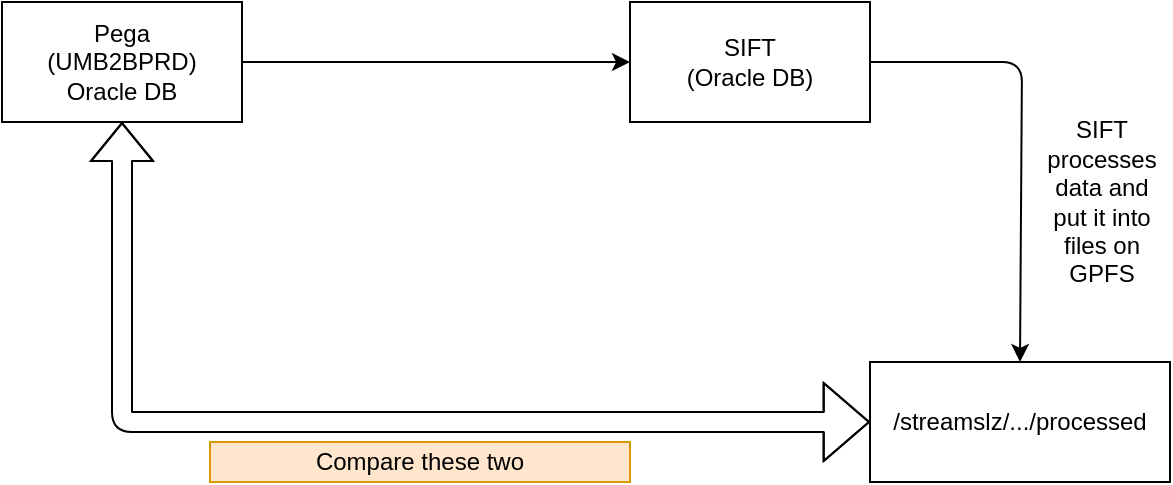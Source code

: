 <mxfile version="14.5.1" type="github">
  <diagram id="7p46W-EN9GYlPAzoYcba" name="Page-1">
    <mxGraphModel dx="844" dy="598" grid="1" gridSize="10" guides="1" tooltips="1" connect="1" arrows="1" fold="1" page="1" pageScale="1" pageWidth="827" pageHeight="1169" math="0" shadow="0">
      <root>
        <mxCell id="0" />
        <mxCell id="1" parent="0" />
        <mxCell id="sO5AbAzET7fi1nhG9wPH-1" value="Pega&lt;br&gt;(UMB2BPRD)&lt;br&gt;Oracle DB" style="rounded=0;whiteSpace=wrap;html=1;" vertex="1" parent="1">
          <mxGeometry x="40" y="80" width="120" height="60" as="geometry" />
        </mxCell>
        <mxCell id="sO5AbAzET7fi1nhG9wPH-2" value="SIFT&lt;br&gt;(Oracle DB)" style="rounded=0;whiteSpace=wrap;html=1;" vertex="1" parent="1">
          <mxGeometry x="354" y="80" width="120" height="60" as="geometry" />
        </mxCell>
        <mxCell id="sO5AbAzET7fi1nhG9wPH-3" value="" style="endArrow=classic;html=1;entryX=0;entryY=0.5;entryDx=0;entryDy=0;" edge="1" parent="1" source="sO5AbAzET7fi1nhG9wPH-1" target="sO5AbAzET7fi1nhG9wPH-2">
          <mxGeometry width="50" height="50" relative="1" as="geometry">
            <mxPoint x="160" y="120" as="sourcePoint" />
            <mxPoint x="210" y="70" as="targetPoint" />
          </mxGeometry>
        </mxCell>
        <mxCell id="sO5AbAzET7fi1nhG9wPH-4" value="" style="endArrow=classic;html=1;exitX=1;exitY=0.5;exitDx=0;exitDy=0;entryX=0.5;entryY=0;entryDx=0;entryDy=0;" edge="1" parent="1" source="sO5AbAzET7fi1nhG9wPH-2" target="sO5AbAzET7fi1nhG9wPH-5">
          <mxGeometry width="50" height="50" relative="1" as="geometry">
            <mxPoint x="520" y="150" as="sourcePoint" />
            <mxPoint x="550" y="250" as="targetPoint" />
            <Array as="points">
              <mxPoint x="550" y="110" />
            </Array>
          </mxGeometry>
        </mxCell>
        <mxCell id="sO5AbAzET7fi1nhG9wPH-5" value="/streamslz/.../processed" style="rounded=0;whiteSpace=wrap;html=1;" vertex="1" parent="1">
          <mxGeometry x="474" y="260" width="150" height="60" as="geometry" />
        </mxCell>
        <mxCell id="sO5AbAzET7fi1nhG9wPH-6" value="" style="shape=flexArrow;endArrow=classic;startArrow=classic;html=1;entryX=0.5;entryY=1;entryDx=0;entryDy=0;startWidth=28;startSize=7.22;exitX=0;exitY=0.5;exitDx=0;exitDy=0;" edge="1" parent="1" source="sO5AbAzET7fi1nhG9wPH-5" target="sO5AbAzET7fi1nhG9wPH-1">
          <mxGeometry width="50" height="50" relative="1" as="geometry">
            <mxPoint x="470" y="310" as="sourcePoint" />
            <mxPoint x="100" y="150" as="targetPoint" />
            <Array as="points">
              <mxPoint x="100" y="290" />
            </Array>
          </mxGeometry>
        </mxCell>
        <mxCell id="sO5AbAzET7fi1nhG9wPH-7" value="Compare these two" style="text;html=1;strokeColor=#d79b00;fillColor=#ffe6cc;align=center;verticalAlign=middle;whiteSpace=wrap;rounded=0;" vertex="1" parent="1">
          <mxGeometry x="144" y="300" width="210" height="20" as="geometry" />
        </mxCell>
        <mxCell id="sO5AbAzET7fi1nhG9wPH-8" value="SIFT processes data and put it into files on GPFS&lt;br&gt;" style="text;html=1;strokeColor=none;fillColor=none;align=center;verticalAlign=middle;whiteSpace=wrap;rounded=0;rotation=0;" vertex="1" parent="1">
          <mxGeometry x="570" y="170" width="40" height="20" as="geometry" />
        </mxCell>
      </root>
    </mxGraphModel>
  </diagram>
</mxfile>
